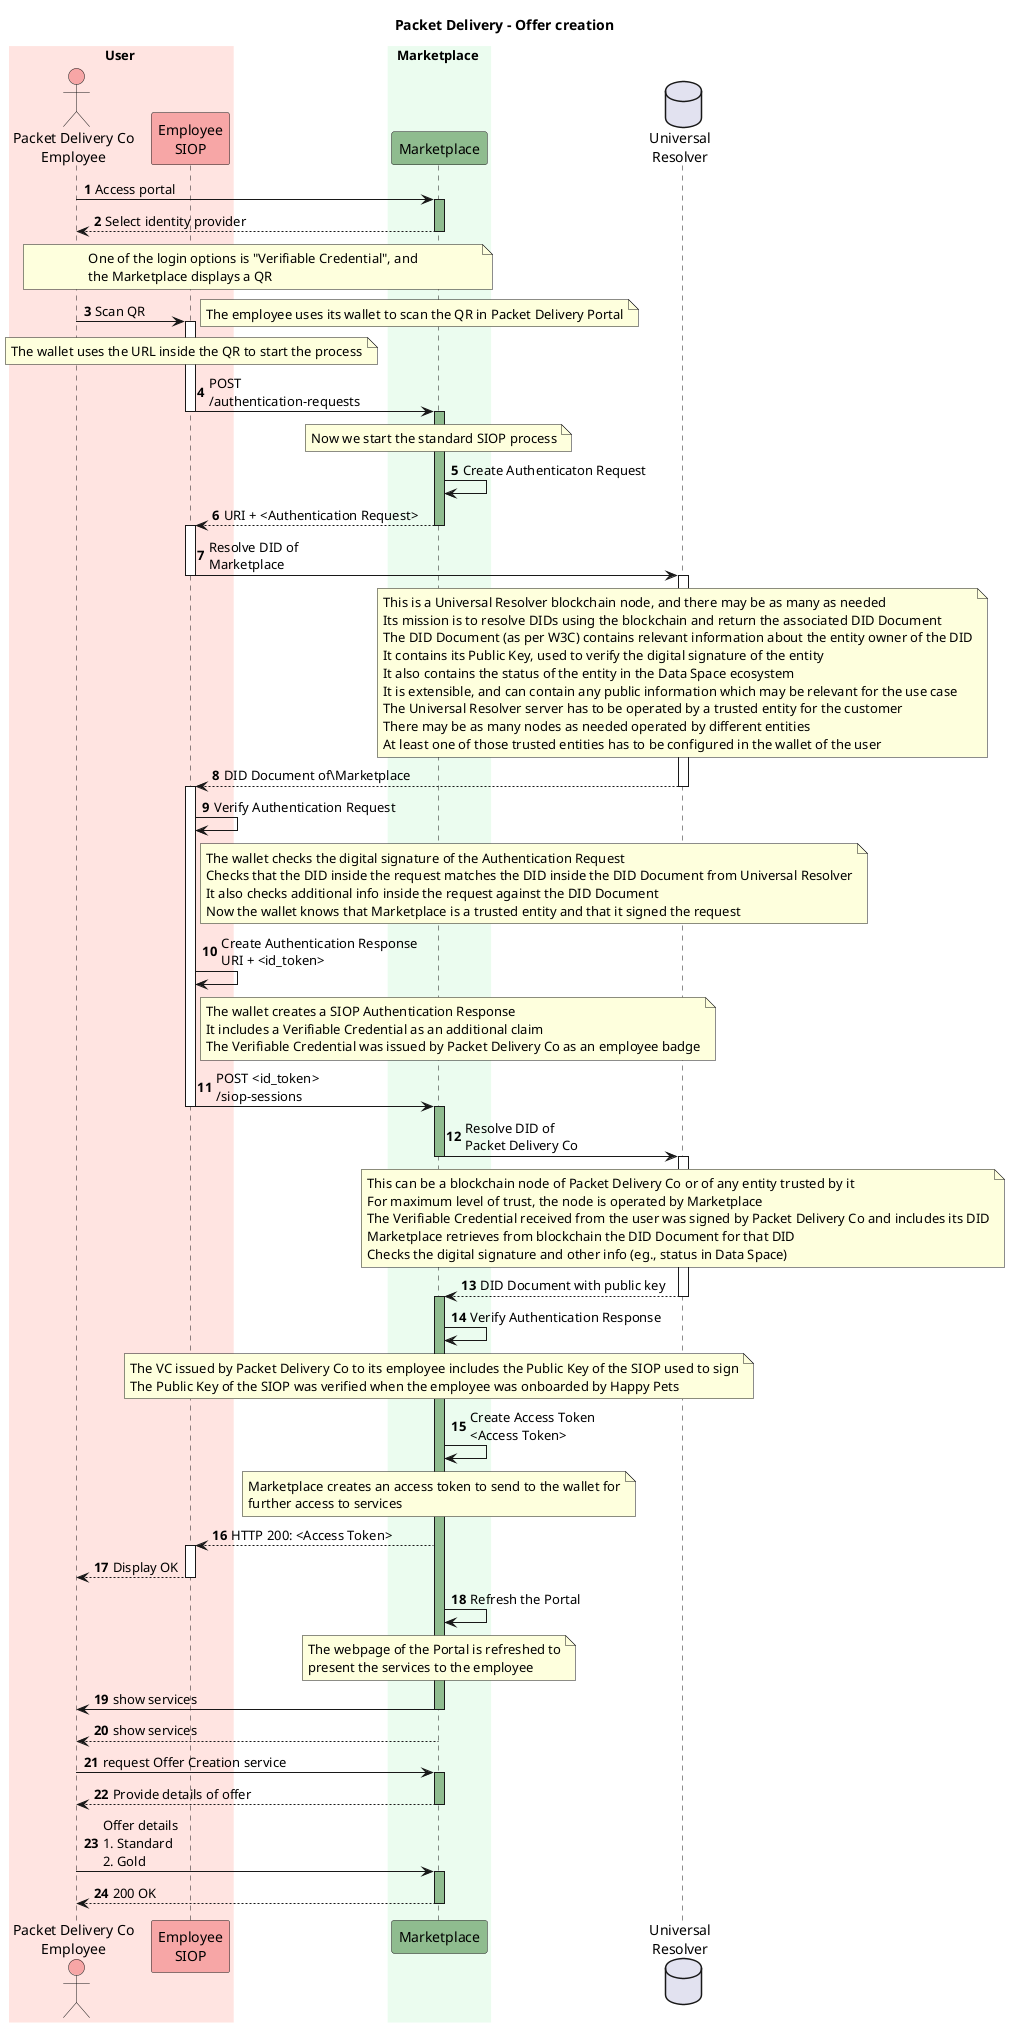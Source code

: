 @startuml vc_create_offer

title Packet Delivery - Offer creation

autonumber 1
skinparam SequenceBoxBorderColor transparent


box User #MistyRose
    actor "Packet Delivery Co\nEmployee" as user #f7a6a6
    participant "Employee\nSIOP" as siop #f7a6a6
endbox

box Marketplace #ebfcef
    participant "Marketplace" as market #DarkSeaGreen
endbox

database "Universal\nResolver" as DIDR

'Select the login with credentials method
user->market ++ #DarkSeaGreen:Access portal
market-->user --: Select identity provider

' #######################################
' #######################################

note over user, market
    One of the login options is "Verifiable Credential", and
    the Marketplace displays a QR
end note
user->siop ++: Scan QR
note right: The employee uses its wallet to scan the QR in Packet Delivery Portal

note over siop: The wallet uses the URL inside the QR to start the process
siop -> market--++ #DarkSeaGreen: POST \n/authentication-requests
note over market: Now we start the standard SIOP process

market -> market :Create Authenticaton Request
siop<--market--++ :URI + <Authentication Request>

siop -> DIDR--++: Resolve DID of\nMarketplace
note over DIDR
    This is a Universal Resolver blockchain node, and there may be as many as needed
    Its mission is to resolve DIDs using the blockchain and return the associated DID Document
    The DID Document (as per W3C) contains relevant information about the entity owner of the DID
    It contains its Public Key, used to verify the digital signature of the entity
    It also contains the status of the entity in the Data Space ecosystem
    It is extensible, and can contain any public information which may be relevant for the use case
    The Universal Resolver server has to be operated by a trusted entity for the customer
    There may be as many nodes as needed operated by different entities
    At least one of those trusted entities has to be configured in the wallet of the user
end note 
siop<--DIDR--++: DID Document of\Marketplace
siop -> siop: Verify Authentication Request
note right siop
    The wallet checks the digital signature of the Authentication Request
    Checks that the DID inside the request matches the DID inside the DID Document from Universal Resolver
    It also checks additional info inside the request against the DID Document
    Now the wallet knows that Marketplace is a trusted entity and that it signed the request
end note

siop -> siop: Create Authentication Response\nURI + <id_token>
note right siop
    The wallet creates a SIOP Authentication Response
    It includes a Verifiable Credential as an additional claim
    The Verifiable Credential was issued by Packet Delivery Co as an employee badge
end note
siop -> market--++ #DarkSeaGreen: POST <id_token>\n/siop-sessions

market->DIDR--++: Resolve DID of\nPacket Delivery Co
note over DIDR
    This can be a blockchain node of Packet Delivery Co or of any entity trusted by it
    For maximum level of trust, the node is operated by Marketplace
    The Verifiable Credential received from the user was signed by Packet Delivery Co and includes its DID
    Marketplace retrieves from blockchain the DID Document for that DID
    Checks the digital signature and other info (eg., status in Data Space)
end note
market<--DIDR--++ #DarkSeaGreen: DID Document with public key
market->market: Verify Authentication Response
note over market
    The VC issued by Packet Delivery Co to its employee includes the Public Key of the SIOP used to sign
    The Public Key of the SIOP was verified when the employee was onboarded by Happy Pets
end note
market->market: Create Access Token\n<Access Token>
note over market
    Marketplace creates an access token to send to the wallet for
    further access to services
end note
siop<--market++: HTTP 200: <Access Token>
user<--siop-- : Display OK

market->market: Refresh the Portal

note over market
    The webpage of the Portal is refreshed to
    present the services to the employee
end note


market -> user-- : show services

' #######################################
' #######################################


market-->user--:show services
user->market++ #DarkSeaGreen:request Offer Creation service
market-->user--:Provide details of offer
user->market++ #DarkSeaGreen:Offer details\n1. Standard\n2. Gold
market-->user--:200 OK
@enduml
